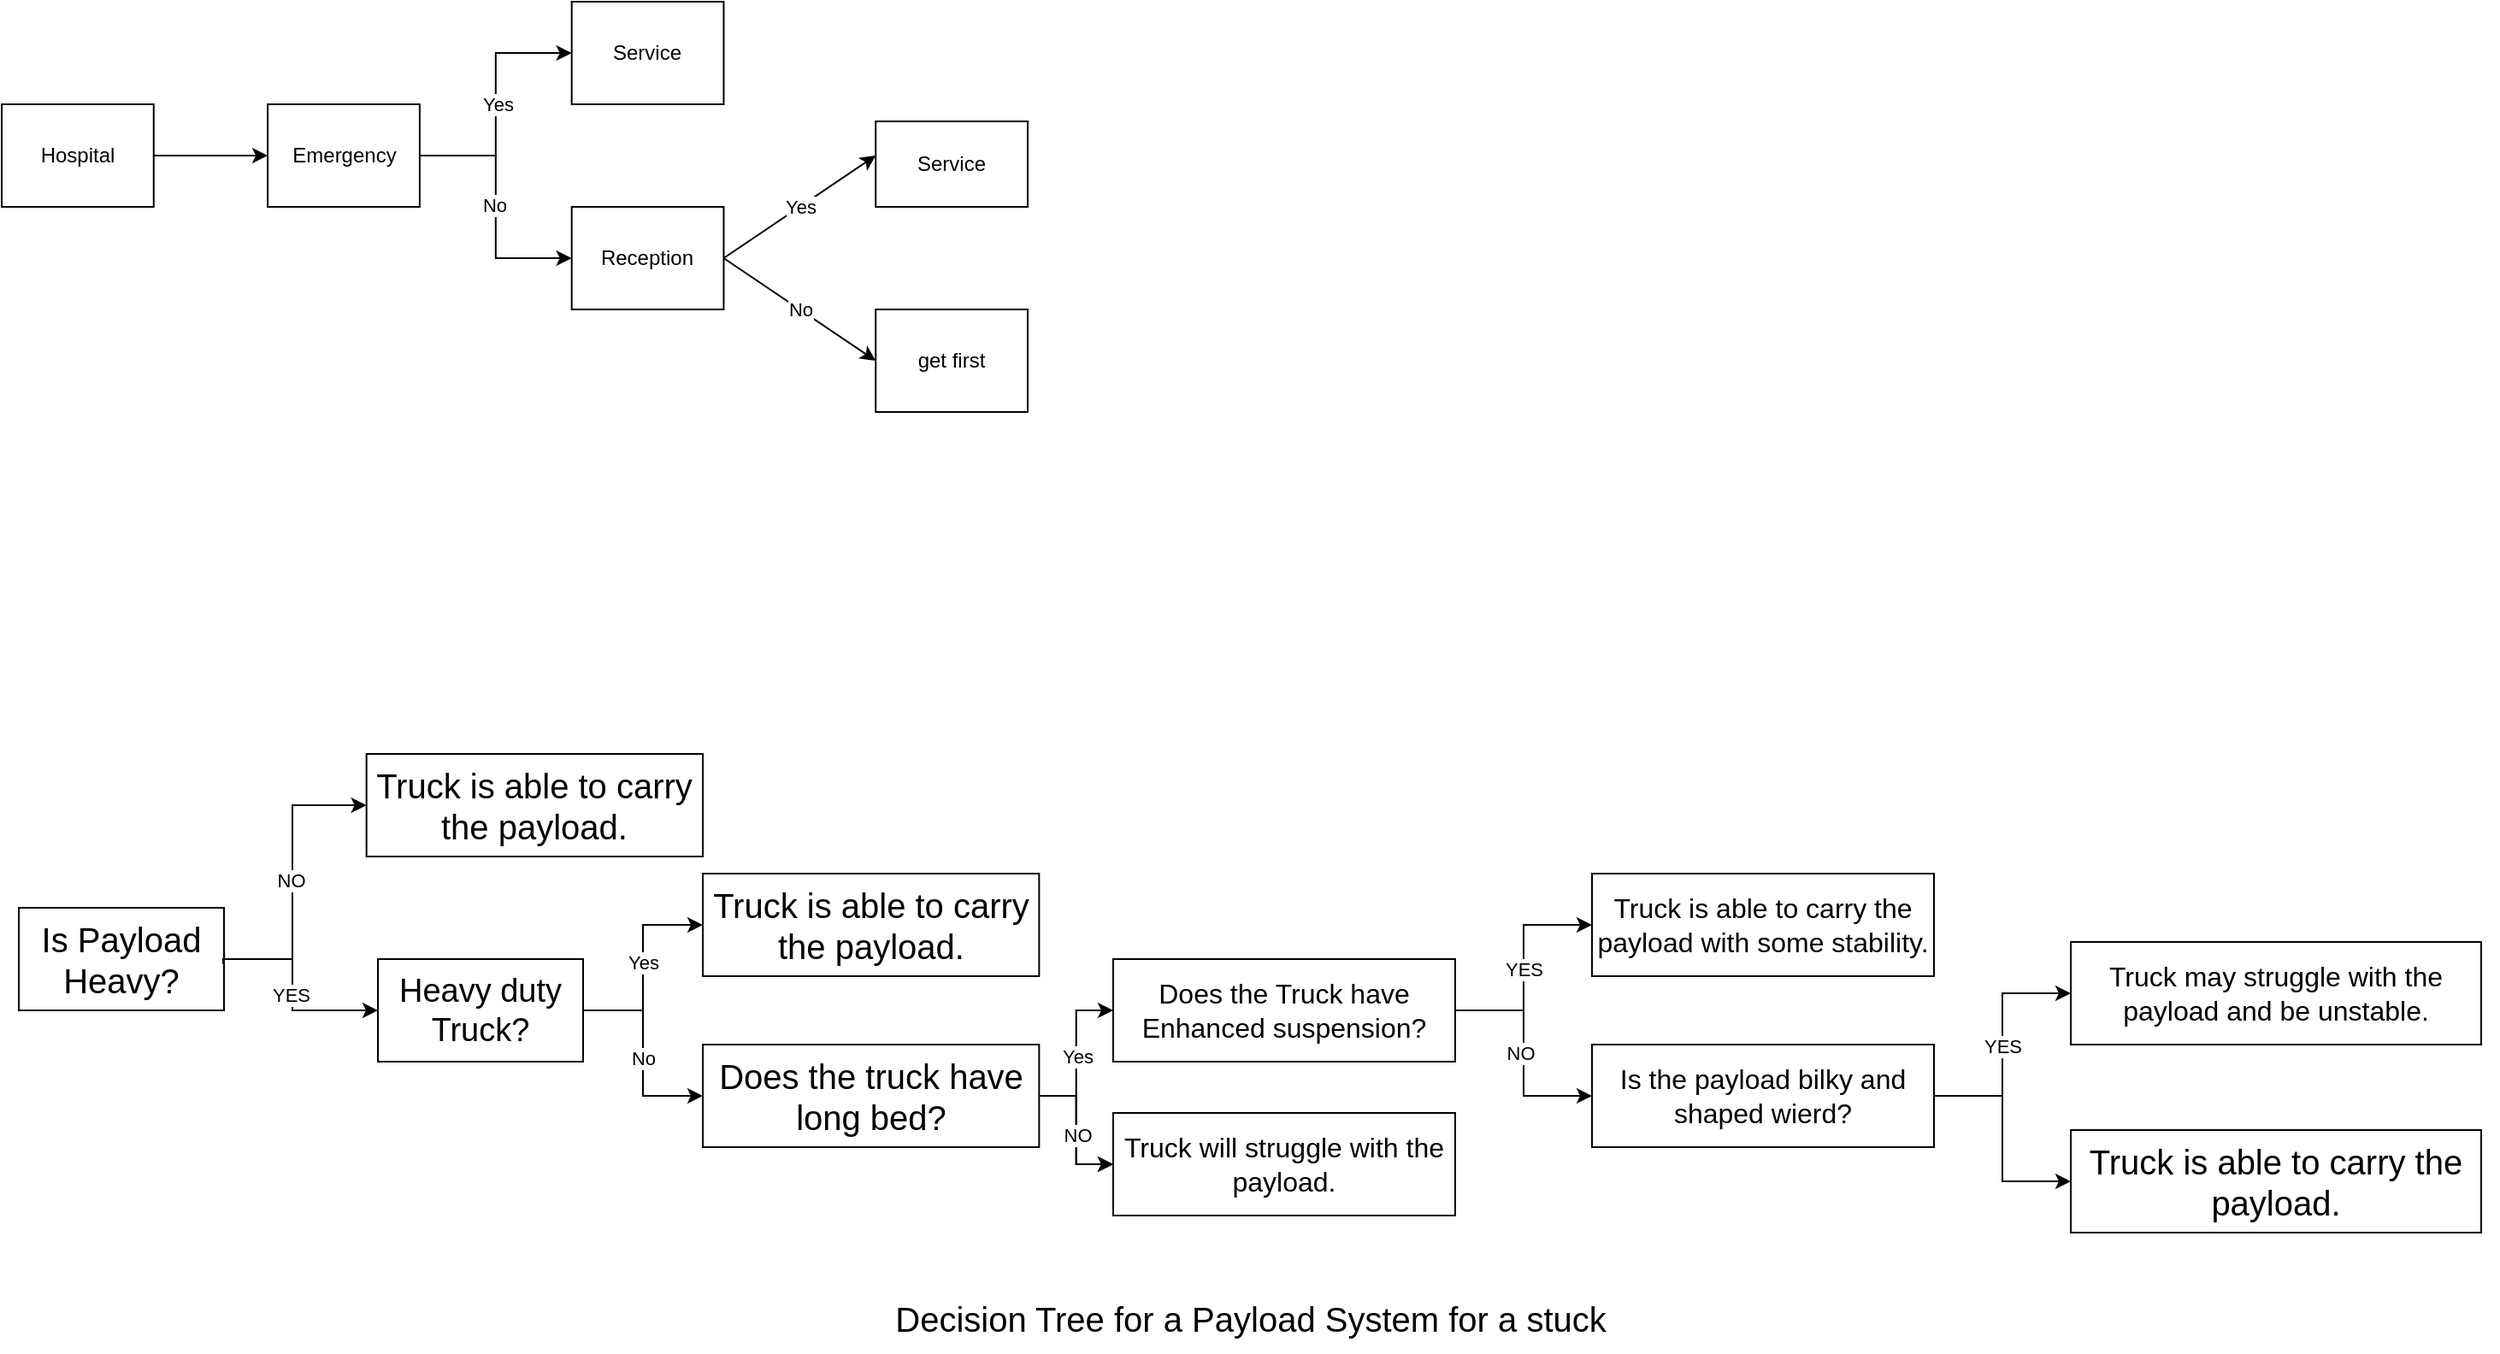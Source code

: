 <mxfile version="22.0.3" type="device">
  <diagram name="Page-1" id="vjmArjURaMnx2tPJK_au">
    <mxGraphModel dx="691" dy="415" grid="1" gridSize="10" guides="1" tooltips="1" connect="1" arrows="1" fold="1" page="1" pageScale="1" pageWidth="1169" pageHeight="827" math="0" shadow="0">
      <root>
        <mxCell id="0" />
        <mxCell id="1" parent="0" />
        <mxCell id="PLaQpZsZyReUA1yU1MBf-40" style="edgeStyle=orthogonalEdgeStyle;rounded=0;orthogonalLoop=1;jettySize=auto;html=1;exitX=1;exitY=0.5;exitDx=0;exitDy=0;entryX=0;entryY=0.5;entryDx=0;entryDy=0;" parent="1" source="PLaQpZsZyReUA1yU1MBf-1" target="PLaQpZsZyReUA1yU1MBf-6" edge="1">
          <mxGeometry relative="1" as="geometry" />
        </mxCell>
        <mxCell id="PLaQpZsZyReUA1yU1MBf-1" value="Hospital" style="rounded=0;whiteSpace=wrap;html=1;flipH=1;flipV=1;direction=east;" parent="1" vertex="1">
          <mxGeometry x="70" y="80" width="88.889" height="60" as="geometry" />
        </mxCell>
        <mxCell id="PLaQpZsZyReUA1yU1MBf-42" style="edgeStyle=orthogonalEdgeStyle;rounded=0;orthogonalLoop=1;jettySize=auto;html=1;exitX=1;exitY=0.5;exitDx=0;exitDy=0;entryX=0;entryY=0.5;entryDx=0;entryDy=0;" parent="1" source="PLaQpZsZyReUA1yU1MBf-6" target="PLaQpZsZyReUA1yU1MBf-9" edge="1">
          <mxGeometry relative="1" as="geometry" />
        </mxCell>
        <mxCell id="PLaQpZsZyReUA1yU1MBf-43" value="Yes" style="edgeLabel;html=1;align=center;verticalAlign=middle;resizable=0;points=[];" parent="PLaQpZsZyReUA1yU1MBf-42" vertex="1" connectable="0">
          <mxGeometry x="-0.001" y="-1" relative="1" as="geometry">
            <mxPoint as="offset" />
          </mxGeometry>
        </mxCell>
        <mxCell id="PLaQpZsZyReUA1yU1MBf-44" style="edgeStyle=orthogonalEdgeStyle;rounded=0;orthogonalLoop=1;jettySize=auto;html=1;exitX=1;exitY=0.5;exitDx=0;exitDy=0;" parent="1" source="PLaQpZsZyReUA1yU1MBf-6" target="PLaQpZsZyReUA1yU1MBf-19" edge="1">
          <mxGeometry relative="1" as="geometry" />
        </mxCell>
        <mxCell id="PLaQpZsZyReUA1yU1MBf-45" value="No" style="edgeLabel;html=1;align=center;verticalAlign=middle;resizable=0;points=[];" parent="PLaQpZsZyReUA1yU1MBf-44" vertex="1" connectable="0">
          <mxGeometry x="-0.022" y="-1" relative="1" as="geometry">
            <mxPoint as="offset" />
          </mxGeometry>
        </mxCell>
        <mxCell id="PLaQpZsZyReUA1yU1MBf-6" value="Emergency" style="rounded=0;whiteSpace=wrap;html=1;flipH=1;flipV=1;direction=east;" parent="1" vertex="1">
          <mxGeometry x="225.556" y="80" width="88.889" height="60" as="geometry" />
        </mxCell>
        <mxCell id="PLaQpZsZyReUA1yU1MBf-9" value="Service" style="rounded=0;whiteSpace=wrap;html=1;" parent="1" vertex="1">
          <mxGeometry x="403.333" y="20" width="88.889" height="60" as="geometry" />
        </mxCell>
        <mxCell id="PLaQpZsZyReUA1yU1MBf-19" value="Reception" style="rounded=0;whiteSpace=wrap;html=1;" parent="1" vertex="1">
          <mxGeometry x="403.333" y="140" width="88.889" height="60" as="geometry" />
        </mxCell>
        <mxCell id="PLaQpZsZyReUA1yU1MBf-25" value="" style="endArrow=classic;html=1;rounded=0;exitX=1;exitY=0.5;exitDx=0;exitDy=0;entryX=0;entryY=0.5;entryDx=0;entryDy=0;" parent="1" edge="1">
          <mxGeometry relative="1" as="geometry">
            <mxPoint x="492.222" y="170" as="sourcePoint" />
            <mxPoint x="581.111" y="110" as="targetPoint" />
          </mxGeometry>
        </mxCell>
        <mxCell id="PLaQpZsZyReUA1yU1MBf-26" value="Yes" style="edgeLabel;resizable=0;html=1;align=center;verticalAlign=middle;" parent="PLaQpZsZyReUA1yU1MBf-25" connectable="0" vertex="1">
          <mxGeometry relative="1" as="geometry" />
        </mxCell>
        <mxCell id="PLaQpZsZyReUA1yU1MBf-27" value="" style="endArrow=classic;html=1;rounded=0;entryX=0;entryY=0.5;entryDx=0;entryDy=0;" parent="1" edge="1">
          <mxGeometry relative="1" as="geometry">
            <mxPoint x="492.222" y="170" as="sourcePoint" />
            <mxPoint x="581.111" y="230" as="targetPoint" />
          </mxGeometry>
        </mxCell>
        <mxCell id="PLaQpZsZyReUA1yU1MBf-28" value="No" style="edgeLabel;resizable=0;html=1;align=center;verticalAlign=middle;" parent="PLaQpZsZyReUA1yU1MBf-27" connectable="0" vertex="1">
          <mxGeometry relative="1" as="geometry" />
        </mxCell>
        <mxCell id="PLaQpZsZyReUA1yU1MBf-30" value="get first" style="rounded=0;whiteSpace=wrap;html=1;" parent="1" vertex="1">
          <mxGeometry x="581.111" y="200" width="88.889" height="60" as="geometry" />
        </mxCell>
        <mxCell id="PLaQpZsZyReUA1yU1MBf-36" value="Service" style="rounded=0;whiteSpace=wrap;html=1;" parent="1" vertex="1">
          <mxGeometry x="581.11" y="90" width="88.89" height="50" as="geometry" />
        </mxCell>
        <mxCell id="0TZo6C-ljCEXwnys40A_-44" value="" style="group" vertex="1" connectable="0" parent="1">
          <mxGeometry x="80" y="460" width="1450" height="350" as="geometry" />
        </mxCell>
        <mxCell id="0TZo6C-ljCEXwnys40A_-42" value="Decision Tree for a Payload System for a stuck" style="text;html=1;align=center;verticalAlign=middle;resizable=0;points=[];autosize=1;strokeColor=none;fillColor=none;fontSize=20;" vertex="1" parent="0TZo6C-ljCEXwnys40A_-44">
          <mxGeometry x="500" y="310" width="440" height="40" as="geometry" />
        </mxCell>
        <mxCell id="0TZo6C-ljCEXwnys40A_-43" value="" style="group" vertex="1" connectable="0" parent="0TZo6C-ljCEXwnys40A_-44">
          <mxGeometry width="1450" height="280" as="geometry" />
        </mxCell>
        <mxCell id="0TZo6C-ljCEXwnys40A_-1" value="Is Payload Heavy?" style="rounded=0;whiteSpace=wrap;html=1;fontSize=20;" vertex="1" parent="0TZo6C-ljCEXwnys40A_-43">
          <mxGeometry y="90" width="120" height="60" as="geometry" />
        </mxCell>
        <mxCell id="0TZo6C-ljCEXwnys40A_-2" value="Truck is able to carry the payload." style="whiteSpace=wrap;html=1;fontSize=20;rounded=0;" vertex="1" parent="0TZo6C-ljCEXwnys40A_-43">
          <mxGeometry x="203.33" width="196.67" height="60" as="geometry" />
        </mxCell>
        <mxCell id="0TZo6C-ljCEXwnys40A_-3" value="" style="edgeStyle=orthogonalEdgeStyle;rounded=0;orthogonalLoop=1;jettySize=auto;html=1;entryX=0;entryY=0.5;entryDx=0;entryDy=0;exitX=0.996;exitY=0.549;exitDx=0;exitDy=0;exitPerimeter=0;" edge="1" parent="0TZo6C-ljCEXwnys40A_-43" source="0TZo6C-ljCEXwnys40A_-1" target="0TZo6C-ljCEXwnys40A_-2">
          <mxGeometry relative="1" as="geometry">
            <Array as="points">
              <mxPoint x="119" y="120" />
              <mxPoint x="160" y="120" />
              <mxPoint x="160" y="30" />
            </Array>
          </mxGeometry>
        </mxCell>
        <mxCell id="0TZo6C-ljCEXwnys40A_-6" value="NO" style="edgeLabel;html=1;align=center;verticalAlign=middle;resizable=0;points=[];" vertex="1" connectable="0" parent="0TZo6C-ljCEXwnys40A_-3">
          <mxGeometry x="0.01" y="1" relative="1" as="geometry">
            <mxPoint as="offset" />
          </mxGeometry>
        </mxCell>
        <mxCell id="0TZo6C-ljCEXwnys40A_-5" value="Heavy duty Truck?" style="rounded=0;whiteSpace=wrap;html=1;fontSize=19;" vertex="1" parent="0TZo6C-ljCEXwnys40A_-43">
          <mxGeometry x="210" y="120" width="120" height="60" as="geometry" />
        </mxCell>
        <mxCell id="0TZo6C-ljCEXwnys40A_-4" style="edgeStyle=orthogonalEdgeStyle;rounded=0;orthogonalLoop=1;jettySize=auto;html=1;jumpStyle=none;jumpSize=7;entryX=0;entryY=0.5;entryDx=0;entryDy=0;exitX=1.001;exitY=0.439;exitDx=0;exitDy=0;exitPerimeter=0;" edge="1" parent="0TZo6C-ljCEXwnys40A_-43" source="0TZo6C-ljCEXwnys40A_-1" target="0TZo6C-ljCEXwnys40A_-5">
          <mxGeometry relative="1" as="geometry">
            <mxPoint x="160" y="130" as="targetPoint" />
            <Array as="points">
              <mxPoint x="120" y="120" />
              <mxPoint x="160" y="120" />
              <mxPoint x="160" y="150" />
            </Array>
          </mxGeometry>
        </mxCell>
        <mxCell id="0TZo6C-ljCEXwnys40A_-7" value="YES" style="edgeLabel;html=1;align=center;verticalAlign=middle;resizable=0;points=[];" vertex="1" connectable="0" parent="0TZo6C-ljCEXwnys40A_-4">
          <mxGeometry x="0.033" y="-1" relative="1" as="geometry">
            <mxPoint as="offset" />
          </mxGeometry>
        </mxCell>
        <mxCell id="0TZo6C-ljCEXwnys40A_-11" value="Truck is able to carry the payload." style="whiteSpace=wrap;html=1;fontSize=20;rounded=0;" vertex="1" parent="0TZo6C-ljCEXwnys40A_-43">
          <mxGeometry x="400" y="70" width="196.67" height="60" as="geometry" />
        </mxCell>
        <mxCell id="0TZo6C-ljCEXwnys40A_-10" value="" style="edgeStyle=orthogonalEdgeStyle;rounded=0;orthogonalLoop=1;jettySize=auto;html=1;entryX=0;entryY=0.5;entryDx=0;entryDy=0;" edge="1" parent="0TZo6C-ljCEXwnys40A_-43" source="0TZo6C-ljCEXwnys40A_-5" target="0TZo6C-ljCEXwnys40A_-11">
          <mxGeometry relative="1" as="geometry">
            <mxPoint x="400" y="100" as="targetPoint" />
          </mxGeometry>
        </mxCell>
        <mxCell id="0TZo6C-ljCEXwnys40A_-15" value="Yes" style="edgeLabel;html=1;align=center;verticalAlign=middle;resizable=0;points=[];" vertex="1" connectable="0" parent="0TZo6C-ljCEXwnys40A_-10">
          <mxGeometry x="0.062" relative="1" as="geometry">
            <mxPoint as="offset" />
          </mxGeometry>
        </mxCell>
        <mxCell id="0TZo6C-ljCEXwnys40A_-14" value="Does the truck have long bed?" style="whiteSpace=wrap;html=1;fontSize=20;rounded=0;" vertex="1" parent="0TZo6C-ljCEXwnys40A_-43">
          <mxGeometry x="400" y="170" width="196.67" height="60" as="geometry" />
        </mxCell>
        <mxCell id="0TZo6C-ljCEXwnys40A_-13" style="edgeStyle=orthogonalEdgeStyle;rounded=0;orthogonalLoop=1;jettySize=auto;html=1;entryX=0;entryY=0.5;entryDx=0;entryDy=0;" edge="1" parent="0TZo6C-ljCEXwnys40A_-43" source="0TZo6C-ljCEXwnys40A_-5" target="0TZo6C-ljCEXwnys40A_-14">
          <mxGeometry relative="1" as="geometry">
            <mxPoint x="360" y="180" as="targetPoint" />
          </mxGeometry>
        </mxCell>
        <mxCell id="0TZo6C-ljCEXwnys40A_-16" value="No" style="edgeLabel;html=1;align=center;verticalAlign=middle;resizable=0;points=[];" vertex="1" connectable="0" parent="0TZo6C-ljCEXwnys40A_-13">
          <mxGeometry x="0.051" relative="1" as="geometry">
            <mxPoint as="offset" />
          </mxGeometry>
        </mxCell>
        <mxCell id="0TZo6C-ljCEXwnys40A_-24" value="Truck will struggle with the payload." style="rounded=0;whiteSpace=wrap;html=1;fontSize=16;" vertex="1" parent="0TZo6C-ljCEXwnys40A_-43">
          <mxGeometry x="640" y="210" width="200" height="60" as="geometry" />
        </mxCell>
        <mxCell id="0TZo6C-ljCEXwnys40A_-20" style="edgeStyle=orthogonalEdgeStyle;rounded=0;orthogonalLoop=1;jettySize=auto;html=1;" edge="1" parent="0TZo6C-ljCEXwnys40A_-43" source="0TZo6C-ljCEXwnys40A_-14" target="0TZo6C-ljCEXwnys40A_-24">
          <mxGeometry relative="1" as="geometry">
            <mxPoint x="650" y="240" as="targetPoint" />
          </mxGeometry>
        </mxCell>
        <mxCell id="0TZo6C-ljCEXwnys40A_-25" value="" style="edgeStyle=orthogonalEdgeStyle;rounded=0;orthogonalLoop=1;jettySize=auto;html=1;" edge="1" parent="0TZo6C-ljCEXwnys40A_-43" source="0TZo6C-ljCEXwnys40A_-14" target="0TZo6C-ljCEXwnys40A_-24">
          <mxGeometry relative="1" as="geometry" />
        </mxCell>
        <mxCell id="0TZo6C-ljCEXwnys40A_-28" value="NO" style="edgeLabel;html=1;align=center;verticalAlign=middle;resizable=0;points=[];" vertex="1" connectable="0" parent="0TZo6C-ljCEXwnys40A_-25">
          <mxGeometry x="0.051" relative="1" as="geometry">
            <mxPoint as="offset" />
          </mxGeometry>
        </mxCell>
        <mxCell id="0TZo6C-ljCEXwnys40A_-27" value="Does the Truck have Enhanced suspension?" style="rounded=0;whiteSpace=wrap;html=1;fontSize=16;" vertex="1" parent="0TZo6C-ljCEXwnys40A_-43">
          <mxGeometry x="640" y="120" width="200" height="60" as="geometry" />
        </mxCell>
        <mxCell id="0TZo6C-ljCEXwnys40A_-26" style="edgeStyle=orthogonalEdgeStyle;rounded=0;orthogonalLoop=1;jettySize=auto;html=1;" edge="1" parent="0TZo6C-ljCEXwnys40A_-43" source="0TZo6C-ljCEXwnys40A_-14" target="0TZo6C-ljCEXwnys40A_-27">
          <mxGeometry relative="1" as="geometry">
            <mxPoint x="620" y="150" as="targetPoint" />
          </mxGeometry>
        </mxCell>
        <mxCell id="0TZo6C-ljCEXwnys40A_-29" value="Yes" style="edgeLabel;html=1;align=center;verticalAlign=middle;resizable=0;points=[];" vertex="1" connectable="0" parent="0TZo6C-ljCEXwnys40A_-26">
          <mxGeometry x="-0.035" relative="1" as="geometry">
            <mxPoint as="offset" />
          </mxGeometry>
        </mxCell>
        <mxCell id="0TZo6C-ljCEXwnys40A_-33" value="Is the payload bilky and shaped wierd?" style="rounded=0;whiteSpace=wrap;html=1;fontSize=16;" vertex="1" parent="0TZo6C-ljCEXwnys40A_-43">
          <mxGeometry x="920" y="170" width="200" height="60" as="geometry" />
        </mxCell>
        <mxCell id="0TZo6C-ljCEXwnys40A_-32" style="edgeStyle=orthogonalEdgeStyle;rounded=0;orthogonalLoop=1;jettySize=auto;html=1;" edge="1" parent="0TZo6C-ljCEXwnys40A_-43" source="0TZo6C-ljCEXwnys40A_-27" target="0TZo6C-ljCEXwnys40A_-33">
          <mxGeometry relative="1" as="geometry">
            <mxPoint x="880.0" y="200" as="targetPoint" />
          </mxGeometry>
        </mxCell>
        <mxCell id="0TZo6C-ljCEXwnys40A_-34" value="NO" style="edgeLabel;html=1;align=center;verticalAlign=middle;resizable=0;points=[];" vertex="1" connectable="0" parent="0TZo6C-ljCEXwnys40A_-32">
          <mxGeometry x="-0.007" y="-2" relative="1" as="geometry">
            <mxPoint as="offset" />
          </mxGeometry>
        </mxCell>
        <mxCell id="0TZo6C-ljCEXwnys40A_-41" value="Truck is able to carry the payload." style="whiteSpace=wrap;html=1;fontSize=20;rounded=0;" vertex="1" parent="0TZo6C-ljCEXwnys40A_-43">
          <mxGeometry x="1200" y="220" width="240" height="60" as="geometry" />
        </mxCell>
        <mxCell id="0TZo6C-ljCEXwnys40A_-39" style="edgeStyle=orthogonalEdgeStyle;rounded=0;orthogonalLoop=1;jettySize=auto;html=1;entryX=0;entryY=0.5;entryDx=0;entryDy=0;" edge="1" parent="0TZo6C-ljCEXwnys40A_-43" source="0TZo6C-ljCEXwnys40A_-33" target="0TZo6C-ljCEXwnys40A_-41">
          <mxGeometry relative="1" as="geometry">
            <mxPoint x="1160" y="250" as="targetPoint" />
          </mxGeometry>
        </mxCell>
        <mxCell id="0TZo6C-ljCEXwnys40A_-47" value="Truck is able to carry the payload with some stability." style="rounded=0;whiteSpace=wrap;html=1;fontSize=16;" vertex="1" parent="0TZo6C-ljCEXwnys40A_-43">
          <mxGeometry x="920" y="70" width="200" height="60" as="geometry" />
        </mxCell>
        <mxCell id="0TZo6C-ljCEXwnys40A_-30" style="edgeStyle=orthogonalEdgeStyle;rounded=0;orthogonalLoop=1;jettySize=auto;html=1;entryX=0;entryY=0.5;entryDx=0;entryDy=0;" edge="1" parent="0TZo6C-ljCEXwnys40A_-43" source="0TZo6C-ljCEXwnys40A_-27" target="0TZo6C-ljCEXwnys40A_-47">
          <mxGeometry relative="1" as="geometry">
            <mxPoint x="920" y="100" as="targetPoint" />
          </mxGeometry>
        </mxCell>
        <mxCell id="0TZo6C-ljCEXwnys40A_-31" value="YES" style="edgeLabel;html=1;align=center;verticalAlign=middle;resizable=0;points=[];" vertex="1" connectable="0" parent="0TZo6C-ljCEXwnys40A_-30">
          <mxGeometry x="-0.009" relative="1" as="geometry">
            <mxPoint as="offset" />
          </mxGeometry>
        </mxCell>
        <mxCell id="0TZo6C-ljCEXwnys40A_-48" value="Truck may struggle with the payload and be unstable." style="rounded=0;whiteSpace=wrap;html=1;fontSize=16;" vertex="1" parent="0TZo6C-ljCEXwnys40A_-43">
          <mxGeometry x="1200" y="110" width="240" height="60" as="geometry" />
        </mxCell>
        <mxCell id="0TZo6C-ljCEXwnys40A_-37" value="" style="edgeStyle=orthogonalEdgeStyle;rounded=0;orthogonalLoop=1;jettySize=auto;html=1;" edge="1" parent="0TZo6C-ljCEXwnys40A_-43" source="0TZo6C-ljCEXwnys40A_-33" target="0TZo6C-ljCEXwnys40A_-48">
          <mxGeometry relative="1" as="geometry">
            <mxPoint x="1200" y="150" as="targetPoint" />
          </mxGeometry>
        </mxCell>
        <mxCell id="0TZo6C-ljCEXwnys40A_-38" value="YES" style="edgeLabel;html=1;align=center;verticalAlign=middle;resizable=0;points=[];" vertex="1" connectable="0" parent="0TZo6C-ljCEXwnys40A_-37">
          <mxGeometry x="-0.012" relative="1" as="geometry">
            <mxPoint as="offset" />
          </mxGeometry>
        </mxCell>
      </root>
    </mxGraphModel>
  </diagram>
</mxfile>
